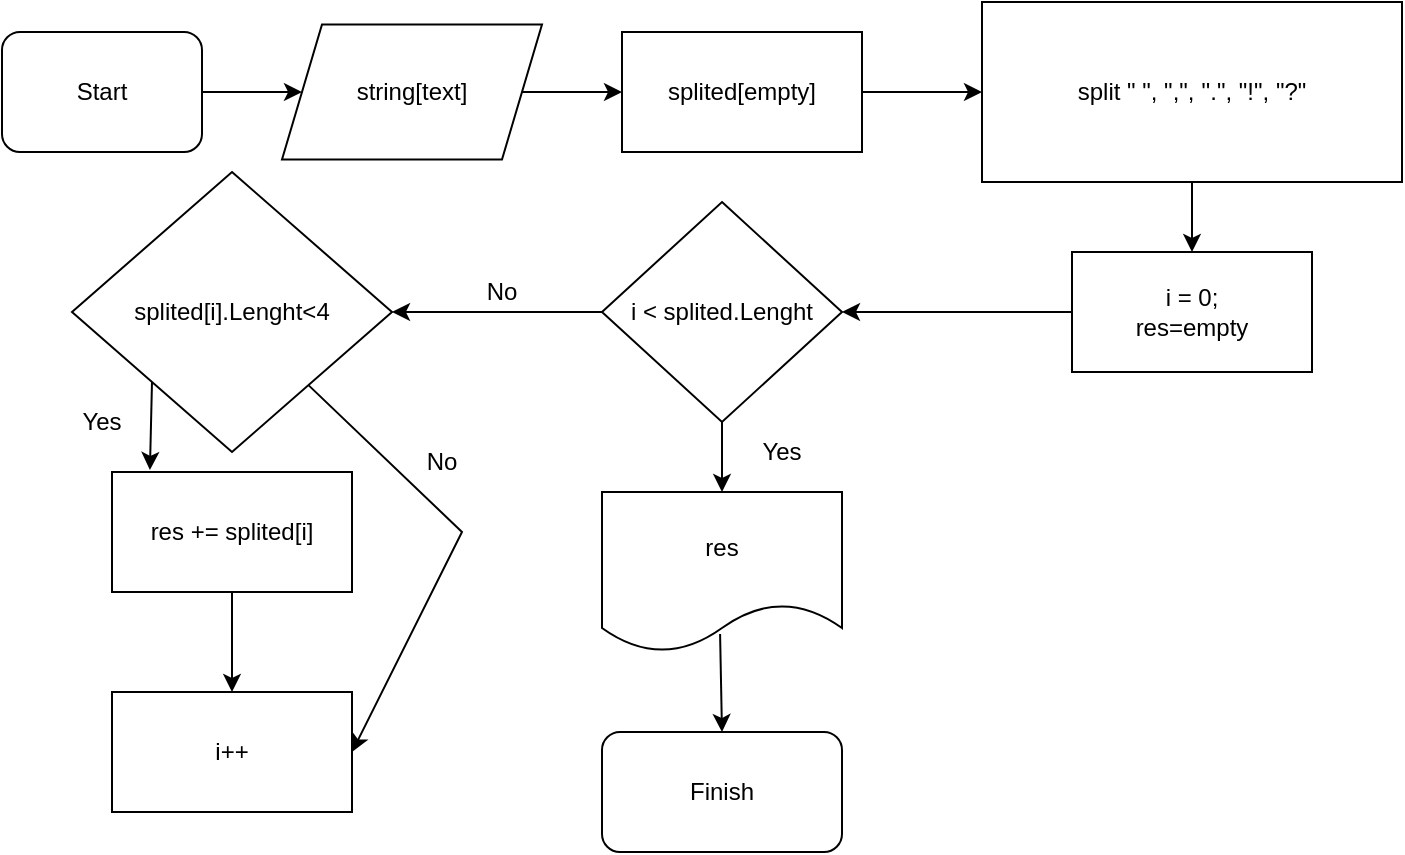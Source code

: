 <mxfile version="20.5.3" type="google"><diagram id="stbmtYqaMPwCBhHrom8L" name="Страница 1"><mxGraphModel grid="1" page="1" gridSize="10" guides="1" tooltips="1" connect="1" arrows="1" fold="1" pageScale="1" pageWidth="827" pageHeight="1169" math="0" shadow="0"><root><mxCell id="0"/><mxCell id="1" parent="0"/><mxCell id="CWEZLwlRPOU4ebBxkGxo-2" style="edgeStyle=orthogonalEdgeStyle;rounded=0;orthogonalLoop=1;jettySize=auto;html=1;" edge="1" parent="1" source="CWEZLwlRPOU4ebBxkGxo-1" target="CWEZLwlRPOU4ebBxkGxo-3"><mxGeometry relative="1" as="geometry"><mxPoint x="240" y="70" as="targetPoint"/></mxGeometry></mxCell><mxCell id="CWEZLwlRPOU4ebBxkGxo-1" value="Start" style="rounded=1;whiteSpace=wrap;html=1;" vertex="1" parent="1"><mxGeometry x="80" y="40" width="100" height="60" as="geometry"/></mxCell><mxCell id="CWEZLwlRPOU4ebBxkGxo-4" style="edgeStyle=orthogonalEdgeStyle;rounded=0;orthogonalLoop=1;jettySize=auto;html=1;entryX=0;entryY=0.5;entryDx=0;entryDy=0;" edge="1" parent="1" source="CWEZLwlRPOU4ebBxkGxo-3" target="CWEZLwlRPOU4ebBxkGxo-5"><mxGeometry relative="1" as="geometry"><mxPoint x="440" y="70" as="targetPoint"/></mxGeometry></mxCell><mxCell id="CWEZLwlRPOU4ebBxkGxo-3" value="string[text]" style="shape=parallelogram;perimeter=parallelogramPerimeter;whiteSpace=wrap;html=1;fixedSize=1;" vertex="1" parent="1"><mxGeometry x="220" y="36.25" width="130" height="67.5" as="geometry"/></mxCell><mxCell id="CWEZLwlRPOU4ebBxkGxo-6" style="edgeStyle=orthogonalEdgeStyle;rounded=0;orthogonalLoop=1;jettySize=auto;html=1;" edge="1" parent="1" source="CWEZLwlRPOU4ebBxkGxo-5"><mxGeometry relative="1" as="geometry"><mxPoint x="570" y="70" as="targetPoint"/></mxGeometry></mxCell><mxCell id="CWEZLwlRPOU4ebBxkGxo-5" value="splited[empty]" style="rounded=0;whiteSpace=wrap;html=1;" vertex="1" parent="1"><mxGeometry x="390" y="40" width="120" height="60" as="geometry"/></mxCell><mxCell id="CWEZLwlRPOU4ebBxkGxo-9" style="edgeStyle=orthogonalEdgeStyle;rounded=0;orthogonalLoop=1;jettySize=auto;html=1;" edge="1" parent="1" source="CWEZLwlRPOU4ebBxkGxo-8" target="CWEZLwlRPOU4ebBxkGxo-10"><mxGeometry relative="1" as="geometry"><mxPoint x="675" y="170" as="targetPoint"/></mxGeometry></mxCell><mxCell id="CWEZLwlRPOU4ebBxkGxo-8" value="split &quot; &quot;, &quot;,&quot;, ''.&quot;, &quot;!&quot;, &quot;?&quot;" style="rounded=0;whiteSpace=wrap;html=1;" vertex="1" parent="1"><mxGeometry x="570" y="25" width="210" height="90" as="geometry"/></mxCell><mxCell id="CWEZLwlRPOU4ebBxkGxo-11" style="edgeStyle=orthogonalEdgeStyle;rounded=0;orthogonalLoop=1;jettySize=auto;html=1;" edge="1" parent="1" source="CWEZLwlRPOU4ebBxkGxo-10"><mxGeometry relative="1" as="geometry"><mxPoint x="500" y="180" as="targetPoint"/></mxGeometry></mxCell><mxCell id="CWEZLwlRPOU4ebBxkGxo-10" value="i = 0;&lt;br&gt;res=empty" style="rounded=0;whiteSpace=wrap;html=1;" vertex="1" parent="1"><mxGeometry x="615" y="150" width="120" height="60" as="geometry"/></mxCell><mxCell id="CWEZLwlRPOU4ebBxkGxo-12" value="splited[i].Lenght&amp;lt;4" style="rhombus;whiteSpace=wrap;html=1;" vertex="1" parent="1"><mxGeometry x="115" y="110" width="160" height="140" as="geometry"/></mxCell><mxCell id="CWEZLwlRPOU4ebBxkGxo-14" value="Yes" style="text;html=1;strokeColor=none;fillColor=none;align=center;verticalAlign=middle;whiteSpace=wrap;rounded=0;" vertex="1" parent="1"><mxGeometry x="100" y="220" width="60" height="30" as="geometry"/></mxCell><mxCell id="CWEZLwlRPOU4ebBxkGxo-18" style="edgeStyle=orthogonalEdgeStyle;rounded=0;orthogonalLoop=1;jettySize=auto;html=1;entryX=0.5;entryY=0;entryDx=0;entryDy=0;" edge="1" parent="1" source="CWEZLwlRPOU4ebBxkGxo-16" target="CWEZLwlRPOU4ebBxkGxo-17"><mxGeometry relative="1" as="geometry"/></mxCell><mxCell id="CWEZLwlRPOU4ebBxkGxo-16" value="res += splited[i]" style="rounded=0;whiteSpace=wrap;html=1;" vertex="1" parent="1"><mxGeometry x="135" y="260" width="120" height="60" as="geometry"/></mxCell><mxCell id="CWEZLwlRPOU4ebBxkGxo-17" value="i++" style="rounded=0;whiteSpace=wrap;html=1;" vertex="1" parent="1"><mxGeometry x="135" y="370" width="120" height="60" as="geometry"/></mxCell><mxCell id="CWEZLwlRPOU4ebBxkGxo-20" value="No" style="text;html=1;strokeColor=none;fillColor=none;align=center;verticalAlign=middle;whiteSpace=wrap;rounded=0;" vertex="1" parent="1"><mxGeometry x="270" y="240" width="60" height="30" as="geometry"/></mxCell><mxCell id="CWEZLwlRPOU4ebBxkGxo-21" value="" style="endArrow=classic;html=1;rounded=0;exitX=0;exitY=1;exitDx=0;exitDy=0;entryX=0.158;entryY=-0.017;entryDx=0;entryDy=0;entryPerimeter=0;" edge="1" parent="1" source="CWEZLwlRPOU4ebBxkGxo-12" target="CWEZLwlRPOU4ebBxkGxo-16"><mxGeometry width="50" height="50" relative="1" as="geometry"><mxPoint x="390" y="310" as="sourcePoint"/><mxPoint x="440" y="260" as="targetPoint"/></mxGeometry></mxCell><mxCell id="CWEZLwlRPOU4ebBxkGxo-22" value="" style="endArrow=classic;html=1;rounded=0;entryX=1;entryY=0.5;entryDx=0;entryDy=0;" edge="1" parent="1" source="CWEZLwlRPOU4ebBxkGxo-12" target="CWEZLwlRPOU4ebBxkGxo-17"><mxGeometry width="50" height="50" relative="1" as="geometry"><mxPoint x="390" y="310" as="sourcePoint"/><mxPoint x="440" y="260" as="targetPoint"/><Array as="points"><mxPoint x="310" y="290"/></Array></mxGeometry></mxCell><mxCell id="CWEZLwlRPOU4ebBxkGxo-28" style="edgeStyle=orthogonalEdgeStyle;rounded=0;orthogonalLoop=1;jettySize=auto;html=1;entryX=0.5;entryY=0;entryDx=0;entryDy=0;" edge="1" parent="1" source="CWEZLwlRPOU4ebBxkGxo-24" target="CWEZLwlRPOU4ebBxkGxo-27"><mxGeometry relative="1" as="geometry"/></mxCell><mxCell id="CWEZLwlRPOU4ebBxkGxo-24" value="i &amp;lt; splited.Lenght" style="rhombus;whiteSpace=wrap;html=1;" vertex="1" parent="1"><mxGeometry x="380" y="125" width="120" height="110" as="geometry"/></mxCell><mxCell id="CWEZLwlRPOU4ebBxkGxo-25" value="" style="endArrow=classic;html=1;rounded=0;exitX=0;exitY=0.5;exitDx=0;exitDy=0;entryX=1;entryY=0.5;entryDx=0;entryDy=0;" edge="1" parent="1" source="CWEZLwlRPOU4ebBxkGxo-24" target="CWEZLwlRPOU4ebBxkGxo-12"><mxGeometry width="50" height="50" relative="1" as="geometry"><mxPoint x="390" y="310" as="sourcePoint"/><mxPoint x="440" y="260" as="targetPoint"/></mxGeometry></mxCell><mxCell id="CWEZLwlRPOU4ebBxkGxo-26" value="Yes" style="text;html=1;strokeColor=none;fillColor=none;align=center;verticalAlign=middle;whiteSpace=wrap;rounded=0;" vertex="1" parent="1"><mxGeometry x="440" y="235" width="60" height="30" as="geometry"/></mxCell><mxCell id="CWEZLwlRPOU4ebBxkGxo-27" value="res" style="shape=document;whiteSpace=wrap;html=1;boundedLbl=1;" vertex="1" parent="1"><mxGeometry x="380" y="270" width="120" height="80" as="geometry"/></mxCell><mxCell id="CWEZLwlRPOU4ebBxkGxo-29" value="No" style="text;html=1;strokeColor=none;fillColor=none;align=center;verticalAlign=middle;whiteSpace=wrap;rounded=0;" vertex="1" parent="1"><mxGeometry x="300" y="150" width="60" height="40" as="geometry"/></mxCell><mxCell id="CWEZLwlRPOU4ebBxkGxo-30" value="" style="endArrow=classic;html=1;rounded=0;exitX=0.492;exitY=0.888;exitDx=0;exitDy=0;exitPerimeter=0;" edge="1" parent="1" source="CWEZLwlRPOU4ebBxkGxo-27"><mxGeometry width="50" height="50" relative="1" as="geometry"><mxPoint x="390" y="310" as="sourcePoint"/><mxPoint x="440" y="390" as="targetPoint"/></mxGeometry></mxCell><mxCell id="CWEZLwlRPOU4ebBxkGxo-31" value="Finish" style="rounded=1;whiteSpace=wrap;html=1;" vertex="1" parent="1"><mxGeometry x="380" y="390" width="120" height="60" as="geometry"/></mxCell></root></mxGraphModel></diagram></mxfile>